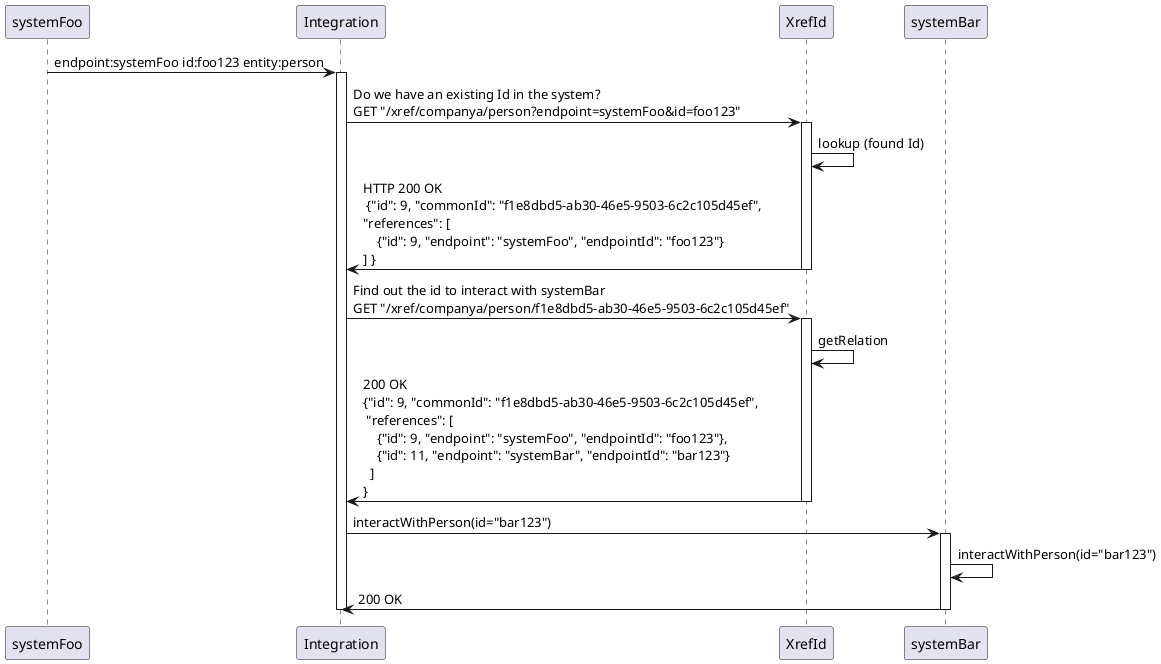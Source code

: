 @startuml
systemFoo -> Integration: endpoint:systemFoo id:foo123 entity:person
activate Integration
Integration -> XrefId: Do we have an existing Id in the system? \nGET "/xref/companya/person?endpoint=systemFoo&id=foo123"
activate XrefId
XrefId -> XrefId: lookup (found Id)
XrefId -> Integration : HTTP 200 OK \n {"id": 9, "commonId": "f1e8dbd5-ab30-46e5-9503-6c2c105d45ef", \n"references": [\n    {"id": 9, "endpoint": "systemFoo", "endpointId": "foo123"} \n] }
deactivate XrefId
Integration -> XrefId: Find out the id to interact with systemBar \nGET "/xref/companya/person/f1e8dbd5-ab30-46e5-9503-6c2c105d45ef"
activate XrefId
XrefId -> XrefId: getRelation
XrefId -> Integration: 200 OK \n{"id": 9, "commonId": "f1e8dbd5-ab30-46e5-9503-6c2c105d45ef", \n "references": [ \n    {"id": 9, "endpoint": "systemFoo", "endpointId": "foo123"}, \n    {"id": 11, "endpoint": "systemBar", "endpointId": "bar123"} \n  ] \n}
deactivate XrefId
Integration -> systemBar: interactWithPerson(id="bar123")
activate systemBar
systemBar -> systemBar: interactWithPerson(id="bar123")
systemBar -> Integration: 200 OK
deactivate systemBar
deactivate XrefId
deactivate Integration
@enduml
